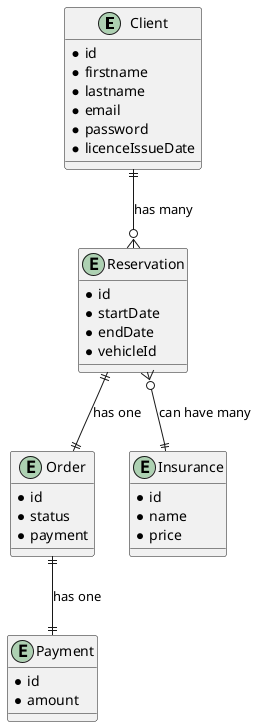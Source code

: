 @startuml
entity "Client" {
* id
* firstname
* lastname
* email
* password
* licenceIssueDate
}

entity "Reservation" {
* id
* startDate
* endDate
* vehicleId
}

entity "Order" {
* id
* status
* payment
}

entity "Payment" {
* id
* amount
}

entity "Insurance" {
* id
* name
* price
}

Client ||--o{ Reservation : "has many"
Reservation ||--|| Order : "has one"
Order ||--|| Payment : "has one"
Reservation }o--|| Insurance : "can have many"
@enduml